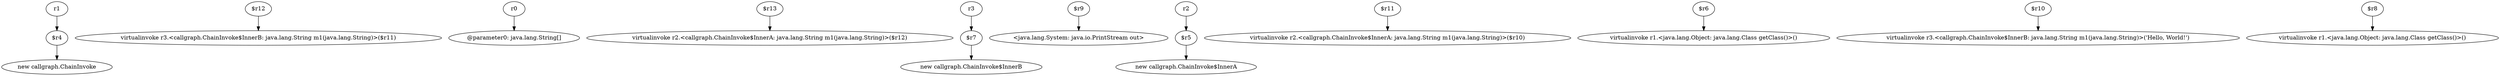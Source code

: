 digraph g {
0[label="r1"]
1[label="$r4"]
0->1[label=""]
2[label="$r12"]
3[label="virtualinvoke r3.<callgraph.ChainInvoke$InnerB: java.lang.String m1(java.lang.String)>($r11)"]
2->3[label=""]
4[label="r0"]
5[label="@parameter0: java.lang.String[]"]
4->5[label=""]
6[label="$r13"]
7[label="virtualinvoke r2.<callgraph.ChainInvoke$InnerA: java.lang.String m1(java.lang.String)>($r12)"]
6->7[label=""]
8[label="r3"]
9[label="$r7"]
8->9[label=""]
10[label="$r9"]
11[label="<java.lang.System: java.io.PrintStream out>"]
10->11[label=""]
12[label="$r5"]
13[label="new callgraph.ChainInvoke$InnerA"]
12->13[label=""]
14[label="r2"]
14->12[label=""]
15[label="$r11"]
16[label="virtualinvoke r2.<callgraph.ChainInvoke$InnerA: java.lang.String m1(java.lang.String)>($r10)"]
15->16[label=""]
17[label="$r6"]
18[label="virtualinvoke r1.<java.lang.Object: java.lang.Class getClass()>()"]
17->18[label=""]
19[label="new callgraph.ChainInvoke$InnerB"]
9->19[label=""]
20[label="$r10"]
21[label="virtualinvoke r3.<callgraph.ChainInvoke$InnerB: java.lang.String m1(java.lang.String)>('Hello, World!')"]
20->21[label=""]
22[label="$r8"]
23[label="virtualinvoke r1.<java.lang.Object: java.lang.Class getClass()>()"]
22->23[label=""]
24[label="new callgraph.ChainInvoke"]
1->24[label=""]
}